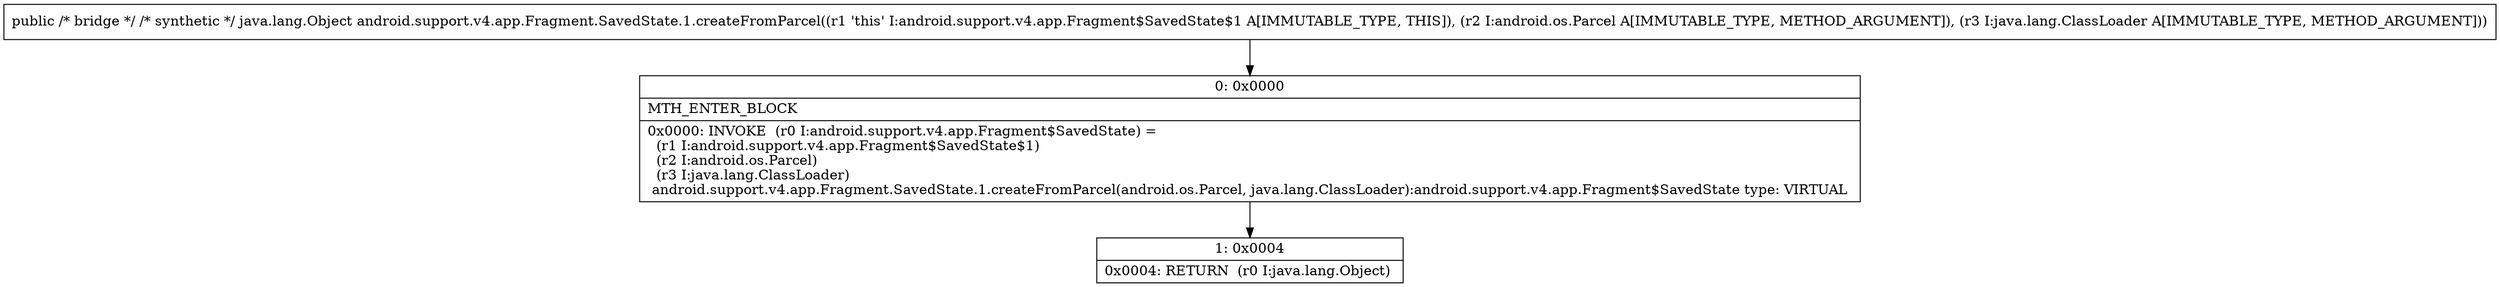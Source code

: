 digraph "CFG forandroid.support.v4.app.Fragment.SavedState.1.createFromParcel(Landroid\/os\/Parcel;Ljava\/lang\/ClassLoader;)Ljava\/lang\/Object;" {
Node_0 [shape=record,label="{0\:\ 0x0000|MTH_ENTER_BLOCK\l|0x0000: INVOKE  (r0 I:android.support.v4.app.Fragment$SavedState) = \l  (r1 I:android.support.v4.app.Fragment$SavedState$1)\l  (r2 I:android.os.Parcel)\l  (r3 I:java.lang.ClassLoader)\l android.support.v4.app.Fragment.SavedState.1.createFromParcel(android.os.Parcel, java.lang.ClassLoader):android.support.v4.app.Fragment$SavedState type: VIRTUAL \l}"];
Node_1 [shape=record,label="{1\:\ 0x0004|0x0004: RETURN  (r0 I:java.lang.Object) \l}"];
MethodNode[shape=record,label="{public \/* bridge *\/ \/* synthetic *\/ java.lang.Object android.support.v4.app.Fragment.SavedState.1.createFromParcel((r1 'this' I:android.support.v4.app.Fragment$SavedState$1 A[IMMUTABLE_TYPE, THIS]), (r2 I:android.os.Parcel A[IMMUTABLE_TYPE, METHOD_ARGUMENT]), (r3 I:java.lang.ClassLoader A[IMMUTABLE_TYPE, METHOD_ARGUMENT])) }"];
MethodNode -> Node_0;
Node_0 -> Node_1;
}

